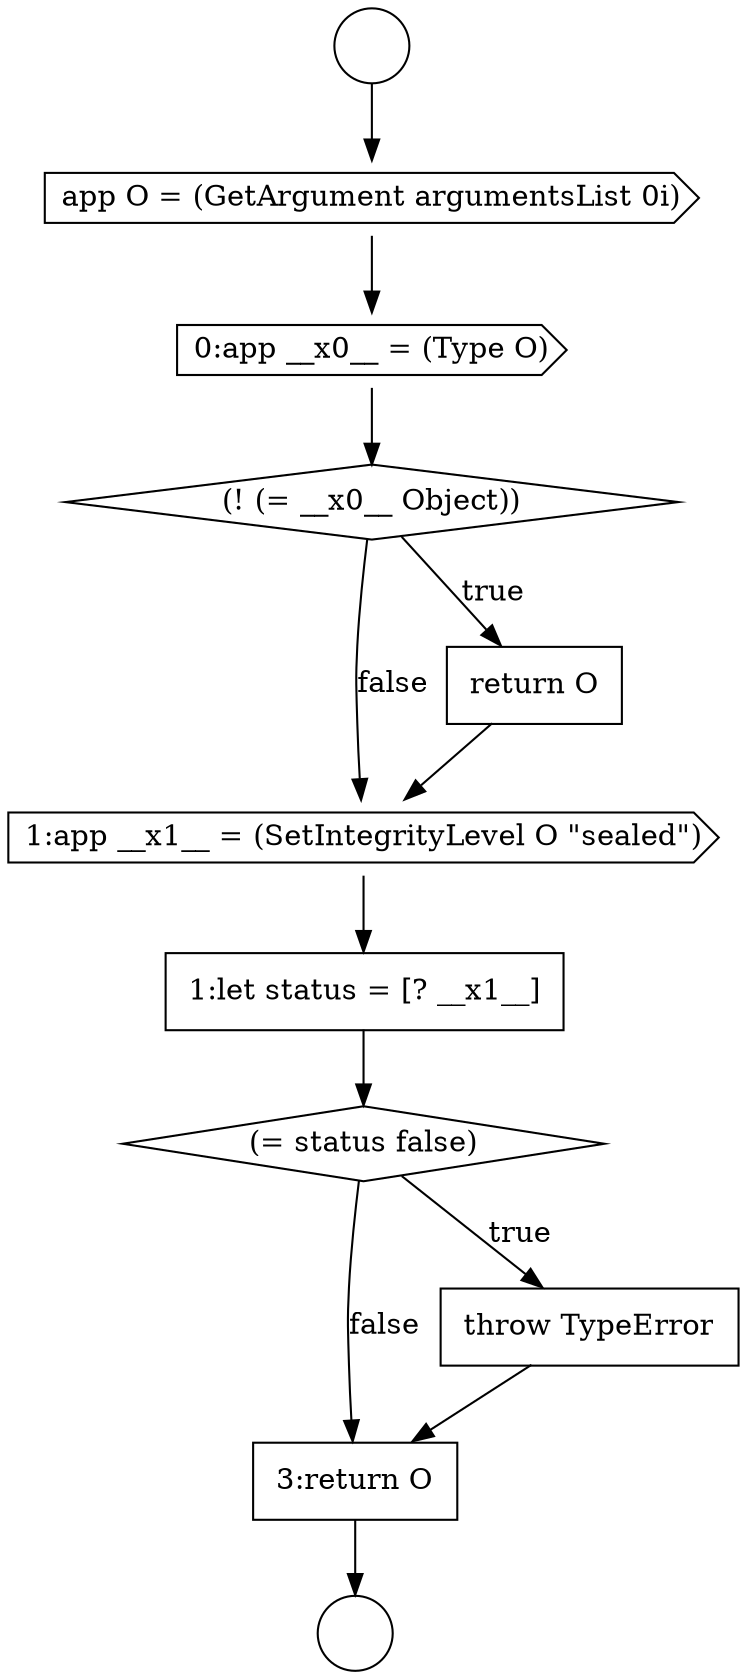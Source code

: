 digraph {
  node10452 [shape=circle label=" " color="black" fillcolor="white" style=filled]
  node10454 [shape=cds, label=<<font color="black">0:app __x0__ = (Type O)</font>> color="black" fillcolor="white" style=filled]
  node10459 [shape=diamond, label=<<font color="black">(= status false)</font>> color="black" fillcolor="white" style=filled]
  node10458 [shape=none, margin=0, label=<<font color="black">
    <table border="0" cellborder="1" cellspacing="0" cellpadding="10">
      <tr><td align="left">1:let status = [? __x1__]</td></tr>
    </table>
  </font>> color="black" fillcolor="white" style=filled]
  node10455 [shape=diamond, label=<<font color="black">(! (= __x0__ Object))</font>> color="black" fillcolor="white" style=filled]
  node10461 [shape=none, margin=0, label=<<font color="black">
    <table border="0" cellborder="1" cellspacing="0" cellpadding="10">
      <tr><td align="left">3:return O</td></tr>
    </table>
  </font>> color="black" fillcolor="white" style=filled]
  node10457 [shape=cds, label=<<font color="black">1:app __x1__ = (SetIntegrityLevel O &quot;sealed&quot;)</font>> color="black" fillcolor="white" style=filled]
  node10456 [shape=none, margin=0, label=<<font color="black">
    <table border="0" cellborder="1" cellspacing="0" cellpadding="10">
      <tr><td align="left">return O</td></tr>
    </table>
  </font>> color="black" fillcolor="white" style=filled]
  node10451 [shape=circle label=" " color="black" fillcolor="white" style=filled]
  node10453 [shape=cds, label=<<font color="black">app O = (GetArgument argumentsList 0i)</font>> color="black" fillcolor="white" style=filled]
  node10460 [shape=none, margin=0, label=<<font color="black">
    <table border="0" cellborder="1" cellspacing="0" cellpadding="10">
      <tr><td align="left">throw TypeError</td></tr>
    </table>
  </font>> color="black" fillcolor="white" style=filled]
  node10451 -> node10453 [ color="black"]
  node10453 -> node10454 [ color="black"]
  node10456 -> node10457 [ color="black"]
  node10455 -> node10456 [label=<<font color="black">true</font>> color="black"]
  node10455 -> node10457 [label=<<font color="black">false</font>> color="black"]
  node10460 -> node10461 [ color="black"]
  node10461 -> node10452 [ color="black"]
  node10457 -> node10458 [ color="black"]
  node10459 -> node10460 [label=<<font color="black">true</font>> color="black"]
  node10459 -> node10461 [label=<<font color="black">false</font>> color="black"]
  node10454 -> node10455 [ color="black"]
  node10458 -> node10459 [ color="black"]
}
